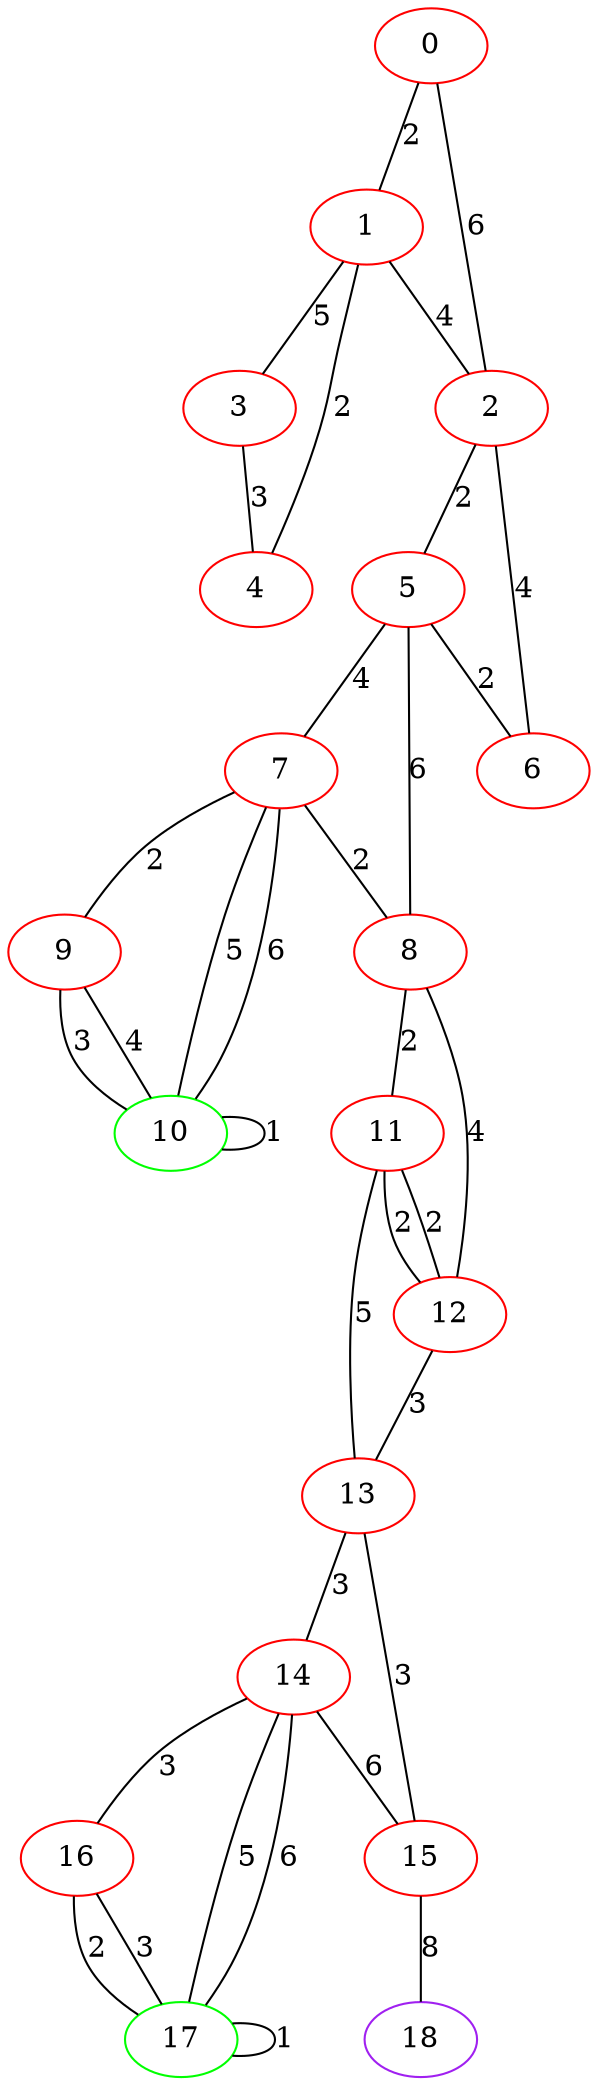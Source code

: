 graph "" {
0 [color=red, weight=1];
1 [color=red, weight=1];
2 [color=red, weight=1];
3 [color=red, weight=1];
4 [color=red, weight=1];
5 [color=red, weight=1];
6 [color=red, weight=1];
7 [color=red, weight=1];
8 [color=red, weight=1];
9 [color=red, weight=1];
10 [color=green, weight=2];
11 [color=red, weight=1];
12 [color=red, weight=1];
13 [color=red, weight=1];
14 [color=red, weight=1];
15 [color=red, weight=1];
16 [color=red, weight=1];
17 [color=green, weight=2];
18 [color=purple, weight=4];
0 -- 1  [key=0, label=2];
0 -- 2  [key=0, label=6];
1 -- 2  [key=0, label=4];
1 -- 3  [key=0, label=5];
1 -- 4  [key=0, label=2];
2 -- 5  [key=0, label=2];
2 -- 6  [key=0, label=4];
3 -- 4  [key=0, label=3];
5 -- 8  [key=0, label=6];
5 -- 6  [key=0, label=2];
5 -- 7  [key=0, label=4];
7 -- 8  [key=0, label=2];
7 -- 9  [key=0, label=2];
7 -- 10  [key=0, label=5];
7 -- 10  [key=1, label=6];
8 -- 11  [key=0, label=2];
8 -- 12  [key=0, label=4];
9 -- 10  [key=0, label=3];
9 -- 10  [key=1, label=4];
10 -- 10  [key=0, label=1];
11 -- 12  [key=0, label=2];
11 -- 12  [key=1, label=2];
11 -- 13  [key=0, label=5];
12 -- 13  [key=0, label=3];
13 -- 14  [key=0, label=3];
13 -- 15  [key=0, label=3];
14 -- 16  [key=0, label=3];
14 -- 17  [key=0, label=5];
14 -- 17  [key=1, label=6];
14 -- 15  [key=0, label=6];
15 -- 18  [key=0, label=8];
16 -- 17  [key=0, label=2];
16 -- 17  [key=1, label=3];
17 -- 17  [key=0, label=1];
}

